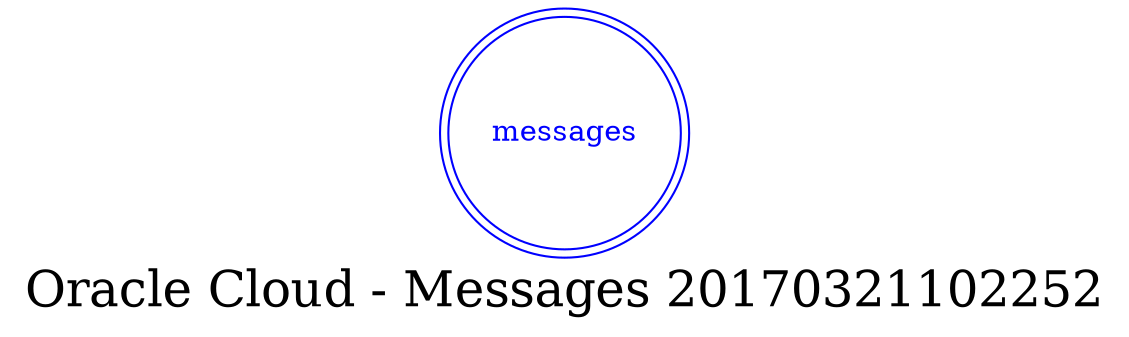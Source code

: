 digraph LexiconGraph {
graph[label="Oracle Cloud - Messages 20170321102252", fontsize=24]
splines=true
"messages" [color=blue, fontcolor=blue, shape=doublecircle]
}
